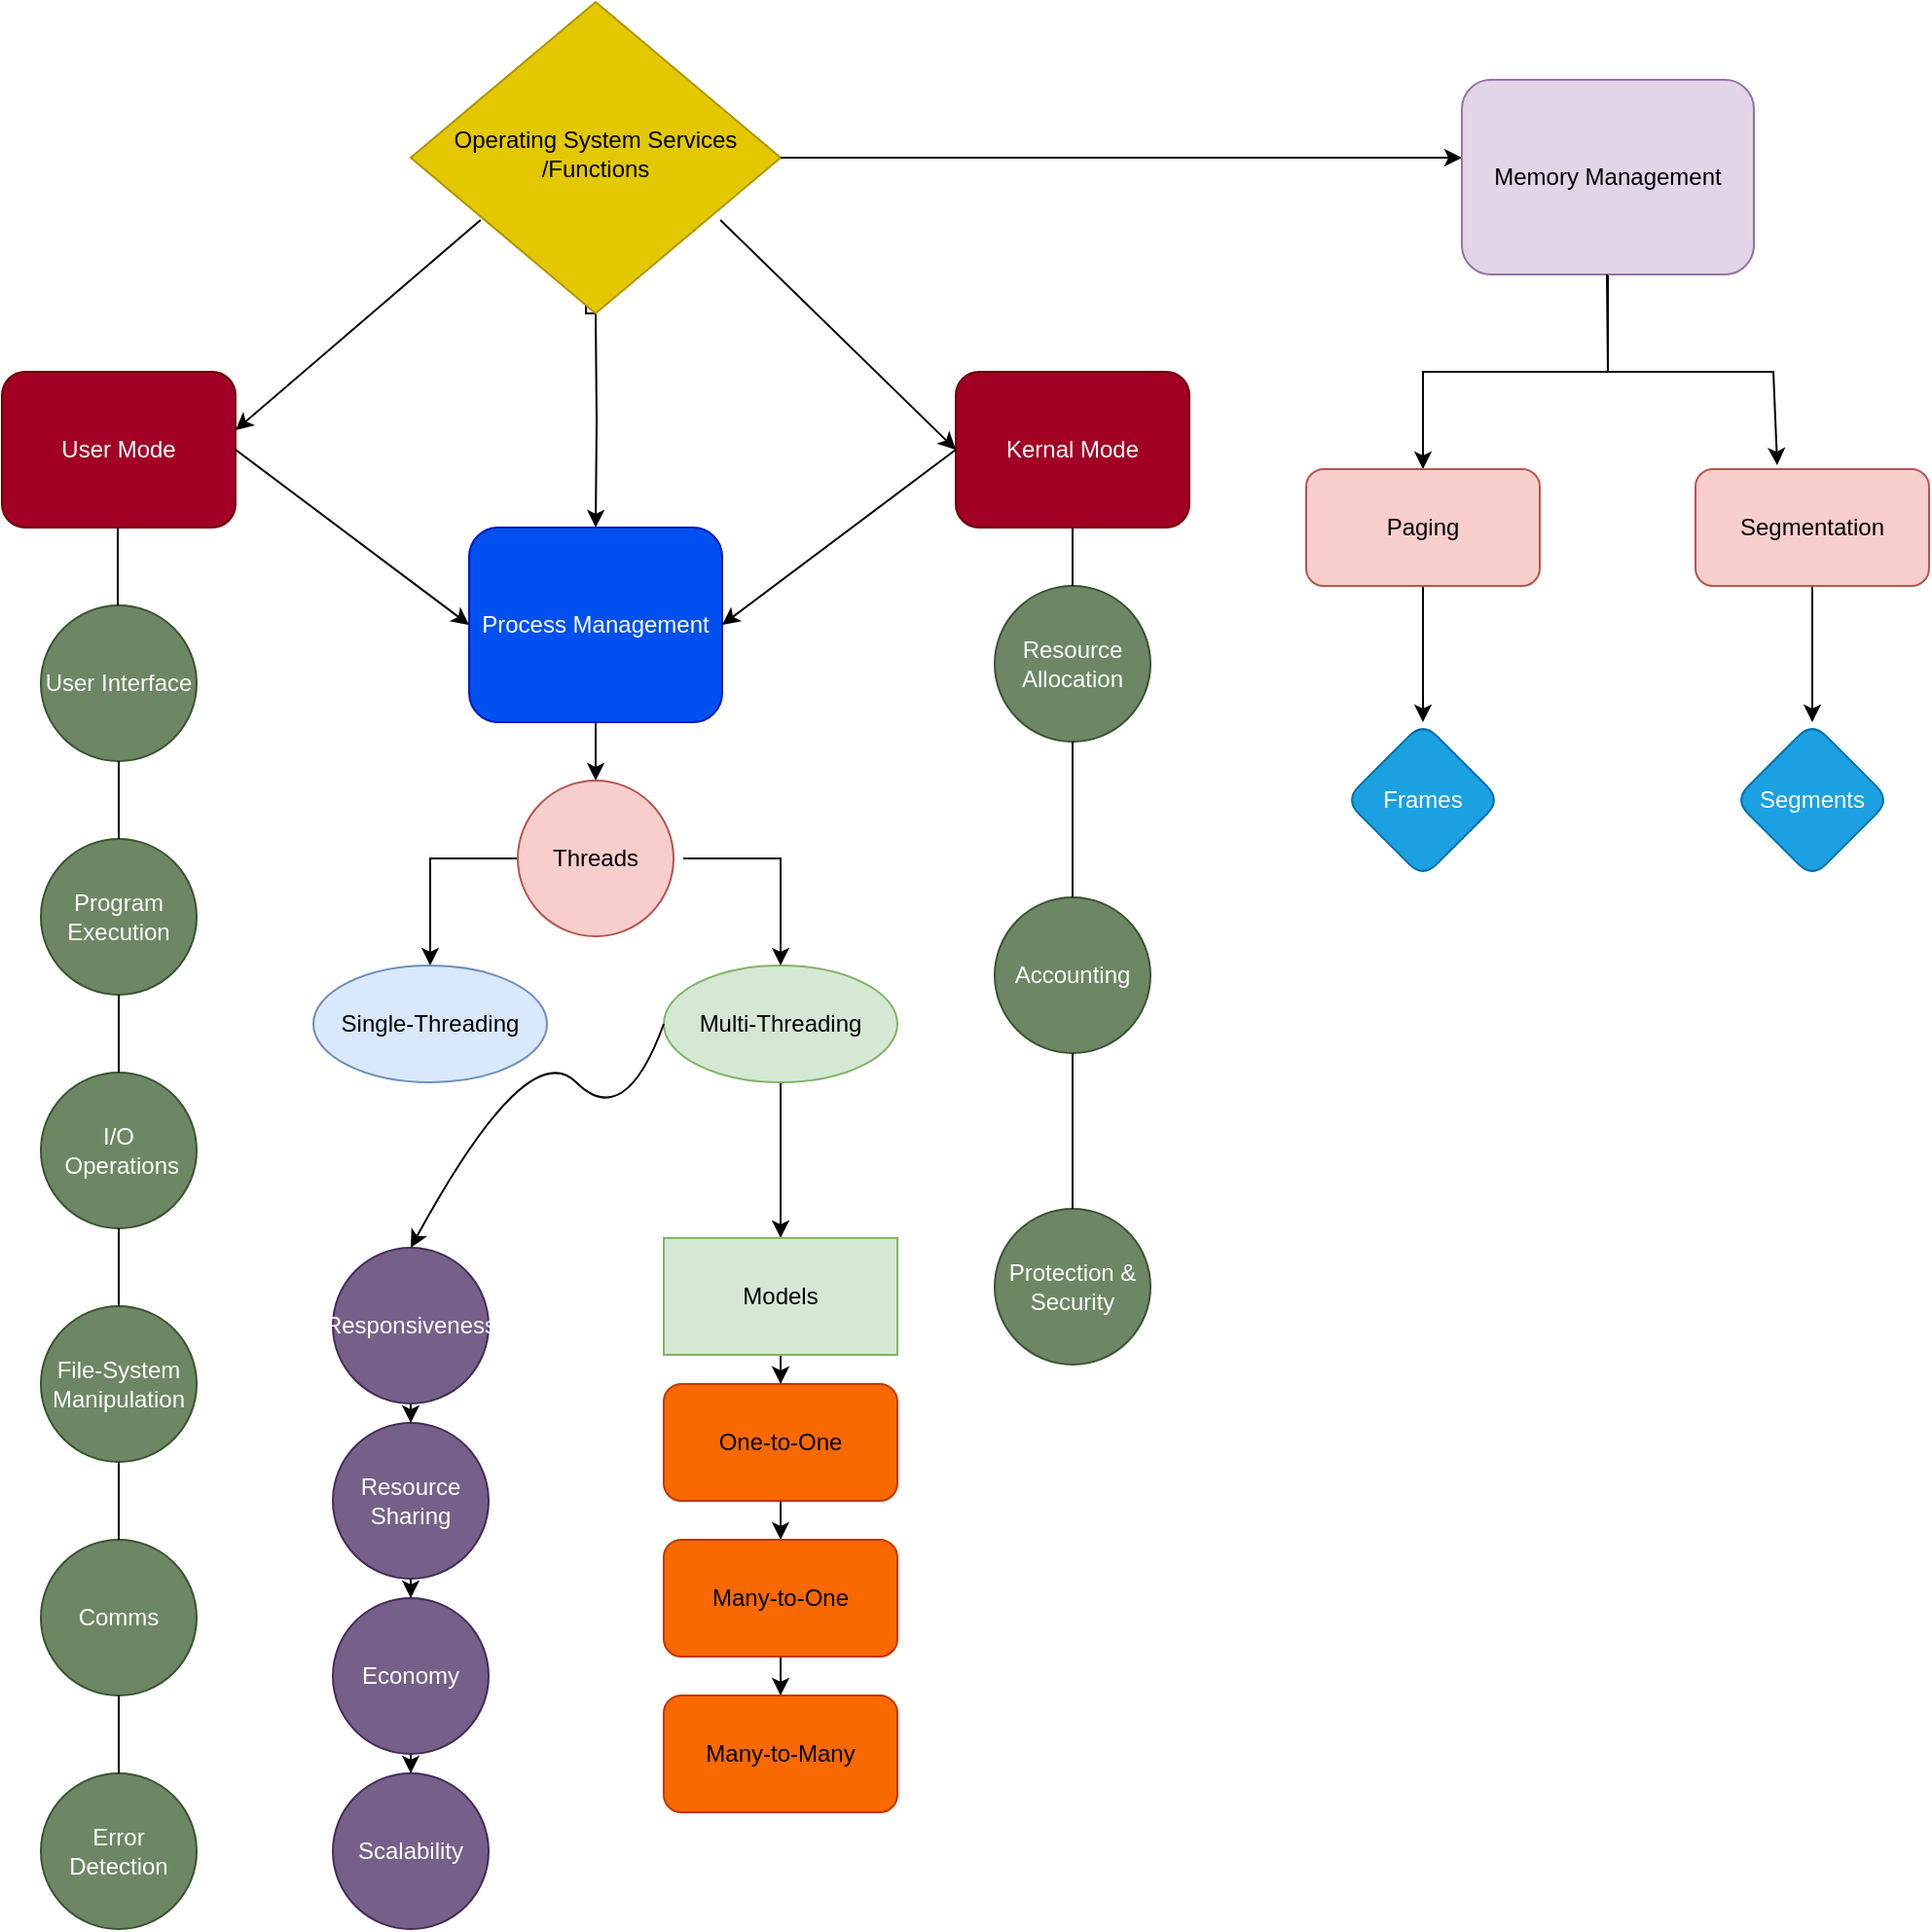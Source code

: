 <mxfile version="20.3.0" type="github">
  <diagram id="C5RBs43oDa-KdzZeNtuy" name="Page-1">
    <mxGraphModel dx="2253" dy="825" grid="1" gridSize="10" guides="1" tooltips="1" connect="1" arrows="1" fold="1" page="1" pageScale="1" pageWidth="827" pageHeight="1169" math="0" shadow="0">
      <root>
        <mxCell id="WIyWlLk6GJQsqaUBKTNV-0" />
        <mxCell id="WIyWlLk6GJQsqaUBKTNV-1" parent="WIyWlLk6GJQsqaUBKTNV-0" />
        <mxCell id="WIyWlLk6GJQsqaUBKTNV-3" value="User Mode" style="rounded=1;whiteSpace=wrap;html=1;fontSize=12;glass=0;strokeWidth=1;shadow=0;fillColor=#a20025;fontColor=#ffffff;strokeColor=#6F0000;" parent="WIyWlLk6GJQsqaUBKTNV-1" vertex="1">
          <mxGeometry x="-670" y="190" width="120" height="80" as="geometry" />
        </mxCell>
        <mxCell id="k30MbdK0GKUEoN4V7Dfp-36" style="edgeStyle=orthogonalEdgeStyle;rounded=0;orthogonalLoop=1;jettySize=auto;html=1;exitX=0.5;exitY=1;exitDx=0;exitDy=0;" parent="WIyWlLk6GJQsqaUBKTNV-1" edge="1">
          <mxGeometry relative="1" as="geometry">
            <mxPoint x="-370" y="140" as="targetPoint" />
            <mxPoint x="-365" y="160" as="sourcePoint" />
          </mxGeometry>
        </mxCell>
        <mxCell id="k30MbdK0GKUEoN4V7Dfp-39" value="" style="edgeStyle=orthogonalEdgeStyle;rounded=0;orthogonalLoop=1;jettySize=auto;html=1;" parent="WIyWlLk6GJQsqaUBKTNV-1" target="k30MbdK0GKUEoN4V7Dfp-38" edge="1">
          <mxGeometry relative="1" as="geometry">
            <mxPoint x="-365" y="160" as="sourcePoint" />
          </mxGeometry>
        </mxCell>
        <mxCell id="WIyWlLk6GJQsqaUBKTNV-10" value="Operating System Services&lt;br&gt;/Functions" style="rhombus;whiteSpace=wrap;html=1;shadow=0;fontFamily=Helvetica;fontSize=12;align=center;strokeWidth=1;spacing=6;spacingTop=-4;fillColor=#e3c800;fontColor=#000000;strokeColor=#B09500;" parent="WIyWlLk6GJQsqaUBKTNV-1" vertex="1">
          <mxGeometry x="-460" width="190" height="160" as="geometry" />
        </mxCell>
        <mxCell id="k30MbdK0GKUEoN4V7Dfp-0" value="" style="endArrow=classic;html=1;rounded=0;exitX=0.189;exitY=0.7;exitDx=0;exitDy=0;exitPerimeter=0;" parent="WIyWlLk6GJQsqaUBKTNV-1" edge="1">
          <mxGeometry width="50" height="50" relative="1" as="geometry">
            <mxPoint x="-424.09" y="112" as="sourcePoint" />
            <mxPoint x="-550" y="220" as="targetPoint" />
            <Array as="points" />
          </mxGeometry>
        </mxCell>
        <mxCell id="k30MbdK0GKUEoN4V7Dfp-1" value="Kernal Mode" style="rounded=1;whiteSpace=wrap;html=1;fillColor=#a20025;fontColor=#ffffff;strokeColor=#6F0000;" parent="WIyWlLk6GJQsqaUBKTNV-1" vertex="1">
          <mxGeometry x="-180" y="190" width="120" height="80" as="geometry" />
        </mxCell>
        <mxCell id="k30MbdK0GKUEoN4V7Dfp-2" value="" style="endArrow=classic;html=1;rounded=0;exitX=0.837;exitY=0.7;exitDx=0;exitDy=0;entryX=0;entryY=0.5;entryDx=0;entryDy=0;exitPerimeter=0;" parent="WIyWlLk6GJQsqaUBKTNV-1" target="k30MbdK0GKUEoN4V7Dfp-1" edge="1">
          <mxGeometry width="50" height="50" relative="1" as="geometry">
            <mxPoint x="-300.97" y="112" as="sourcePoint" />
            <mxPoint x="-40" y="220" as="targetPoint" />
          </mxGeometry>
        </mxCell>
        <mxCell id="k30MbdK0GKUEoN4V7Dfp-3" value="User Interface" style="ellipse;whiteSpace=wrap;html=1;aspect=fixed;fillColor=#6d8764;fontColor=#ffffff;strokeColor=#3A5431;" parent="WIyWlLk6GJQsqaUBKTNV-1" vertex="1">
          <mxGeometry x="-650" y="310" width="80" height="80" as="geometry" />
        </mxCell>
        <mxCell id="k30MbdK0GKUEoN4V7Dfp-4" value="Program Execution" style="ellipse;whiteSpace=wrap;html=1;aspect=fixed;fillColor=#6d8764;fontColor=#ffffff;strokeColor=#3A5431;" parent="WIyWlLk6GJQsqaUBKTNV-1" vertex="1">
          <mxGeometry x="-650" y="430" width="80" height="80" as="geometry" />
        </mxCell>
        <mxCell id="k30MbdK0GKUEoN4V7Dfp-5" value="I/O &amp;nbsp;Operations" style="ellipse;whiteSpace=wrap;html=1;aspect=fixed;fillColor=#6d8764;fontColor=#ffffff;strokeColor=#3A5431;" parent="WIyWlLk6GJQsqaUBKTNV-1" vertex="1">
          <mxGeometry x="-650" y="550" width="80" height="80" as="geometry" />
        </mxCell>
        <mxCell id="k30MbdK0GKUEoN4V7Dfp-6" value="File-System Manipulation" style="ellipse;whiteSpace=wrap;html=1;aspect=fixed;fillColor=#6d8764;fontColor=#ffffff;strokeColor=#3A5431;" parent="WIyWlLk6GJQsqaUBKTNV-1" vertex="1">
          <mxGeometry x="-650" y="670" width="80" height="80" as="geometry" />
        </mxCell>
        <mxCell id="k30MbdK0GKUEoN4V7Dfp-7" value="Comms" style="ellipse;whiteSpace=wrap;html=1;aspect=fixed;fillColor=#6d8764;fontColor=#ffffff;strokeColor=#3A5431;" parent="WIyWlLk6GJQsqaUBKTNV-1" vertex="1">
          <mxGeometry x="-650" y="790" width="80" height="80" as="geometry" />
        </mxCell>
        <mxCell id="k30MbdK0GKUEoN4V7Dfp-8" value="Error Detection" style="ellipse;whiteSpace=wrap;html=1;aspect=fixed;fillColor=#6d8764;fontColor=#ffffff;strokeColor=#3A5431;" parent="WIyWlLk6GJQsqaUBKTNV-1" vertex="1">
          <mxGeometry x="-650" y="910" width="80" height="80" as="geometry" />
        </mxCell>
        <mxCell id="k30MbdK0GKUEoN4V7Dfp-21" value="" style="endArrow=none;html=1;rounded=0;entryX=0.5;entryY=1;entryDx=0;entryDy=0;exitX=0.5;exitY=0;exitDx=0;exitDy=0;" parent="WIyWlLk6GJQsqaUBKTNV-1" edge="1">
          <mxGeometry width="50" height="50" relative="1" as="geometry">
            <mxPoint x="-610.5" y="310" as="sourcePoint" />
            <mxPoint x="-610.5" y="270" as="targetPoint" />
          </mxGeometry>
        </mxCell>
        <mxCell id="k30MbdK0GKUEoN4V7Dfp-23" value="" style="endArrow=none;html=1;rounded=0;entryX=0.5;entryY=1;entryDx=0;entryDy=0;exitX=0.5;exitY=0;exitDx=0;exitDy=0;" parent="WIyWlLk6GJQsqaUBKTNV-1" source="k30MbdK0GKUEoN4V7Dfp-4" target="k30MbdK0GKUEoN4V7Dfp-3" edge="1">
          <mxGeometry width="50" height="50" relative="1" as="geometry">
            <mxPoint x="-600" y="410" as="sourcePoint" />
            <mxPoint x="-600" y="370" as="targetPoint" />
          </mxGeometry>
        </mxCell>
        <mxCell id="k30MbdK0GKUEoN4V7Dfp-26" value="" style="endArrow=none;html=1;rounded=0;" parent="WIyWlLk6GJQsqaUBKTNV-1" source="k30MbdK0GKUEoN4V7Dfp-6" edge="1">
          <mxGeometry width="50" height="50" relative="1" as="geometry">
            <mxPoint x="-660" y="680" as="sourcePoint" />
            <mxPoint x="-610" y="630" as="targetPoint" />
          </mxGeometry>
        </mxCell>
        <mxCell id="k30MbdK0GKUEoN4V7Dfp-27" value="" style="endArrow=none;html=1;rounded=0;exitX=0.5;exitY=0;exitDx=0;exitDy=0;" parent="WIyWlLk6GJQsqaUBKTNV-1" source="k30MbdK0GKUEoN4V7Dfp-7" edge="1">
          <mxGeometry width="50" height="50" relative="1" as="geometry">
            <mxPoint x="-660" y="800" as="sourcePoint" />
            <mxPoint x="-610" y="750" as="targetPoint" />
          </mxGeometry>
        </mxCell>
        <mxCell id="k30MbdK0GKUEoN4V7Dfp-28" value="" style="endArrow=none;html=1;rounded=0;exitX=0.5;exitY=0;exitDx=0;exitDy=0;entryX=0.5;entryY=1;entryDx=0;entryDy=0;" parent="WIyWlLk6GJQsqaUBKTNV-1" source="k30MbdK0GKUEoN4V7Dfp-5" target="k30MbdK0GKUEoN4V7Dfp-4" edge="1">
          <mxGeometry width="50" height="50" relative="1" as="geometry">
            <mxPoint x="-750" y="630" as="sourcePoint" />
            <mxPoint x="-600" y="510" as="targetPoint" />
          </mxGeometry>
        </mxCell>
        <mxCell id="k30MbdK0GKUEoN4V7Dfp-29" value="" style="endArrow=none;html=1;rounded=0;exitX=0.5;exitY=0;exitDx=0;exitDy=0;" parent="WIyWlLk6GJQsqaUBKTNV-1" edge="1">
          <mxGeometry width="50" height="50" relative="1" as="geometry">
            <mxPoint x="-610" y="910" as="sourcePoint" />
            <mxPoint x="-610" y="870" as="targetPoint" />
          </mxGeometry>
        </mxCell>
        <mxCell id="k30MbdK0GKUEoN4V7Dfp-30" value="Resource Allocation" style="ellipse;whiteSpace=wrap;html=1;aspect=fixed;fillColor=#6d8764;fontColor=#ffffff;strokeColor=#3A5431;" parent="WIyWlLk6GJQsqaUBKTNV-1" vertex="1">
          <mxGeometry x="-160" y="300" width="80" height="80" as="geometry" />
        </mxCell>
        <mxCell id="k30MbdK0GKUEoN4V7Dfp-31" value="Accounting" style="ellipse;whiteSpace=wrap;html=1;aspect=fixed;fillColor=#6d8764;fontColor=#ffffff;strokeColor=#3A5431;" parent="WIyWlLk6GJQsqaUBKTNV-1" vertex="1">
          <mxGeometry x="-160" y="460" width="80" height="80" as="geometry" />
        </mxCell>
        <mxCell id="k30MbdK0GKUEoN4V7Dfp-32" value="Protection &amp;amp; Security" style="ellipse;whiteSpace=wrap;html=1;aspect=fixed;fillColor=#6d8764;fontColor=#ffffff;strokeColor=#3A5431;" parent="WIyWlLk6GJQsqaUBKTNV-1" vertex="1">
          <mxGeometry x="-160" y="620" width="80" height="80" as="geometry" />
        </mxCell>
        <mxCell id="k30MbdK0GKUEoN4V7Dfp-33" value="" style="endArrow=none;html=1;rounded=0;entryX=0.5;entryY=1;entryDx=0;entryDy=0;exitX=0.5;exitY=0;exitDx=0;exitDy=0;" parent="WIyWlLk6GJQsqaUBKTNV-1" source="k30MbdK0GKUEoN4V7Dfp-30" target="k30MbdK0GKUEoN4V7Dfp-1" edge="1">
          <mxGeometry width="50" height="50" relative="1" as="geometry">
            <mxPoint x="80" y="230" as="sourcePoint" />
            <mxPoint x="110" y="180" as="targetPoint" />
          </mxGeometry>
        </mxCell>
        <mxCell id="k30MbdK0GKUEoN4V7Dfp-34" value="" style="endArrow=none;html=1;rounded=0;entryX=0.5;entryY=1;entryDx=0;entryDy=0;exitX=0.5;exitY=0;exitDx=0;exitDy=0;" parent="WIyWlLk6GJQsqaUBKTNV-1" source="k30MbdK0GKUEoN4V7Dfp-31" target="k30MbdK0GKUEoN4V7Dfp-30" edge="1">
          <mxGeometry width="50" height="50" relative="1" as="geometry">
            <mxPoint x="-140" y="460" as="sourcePoint" />
            <mxPoint x="-90" y="410" as="targetPoint" />
          </mxGeometry>
        </mxCell>
        <mxCell id="k30MbdK0GKUEoN4V7Dfp-35" value="" style="endArrow=none;html=1;rounded=0;entryX=0.5;entryY=1;entryDx=0;entryDy=0;exitX=0.5;exitY=0;exitDx=0;exitDy=0;" parent="WIyWlLk6GJQsqaUBKTNV-1" target="k30MbdK0GKUEoN4V7Dfp-31" edge="1">
          <mxGeometry width="50" height="50" relative="1" as="geometry">
            <mxPoint x="-120" y="620" as="sourcePoint" />
            <mxPoint x="-90" y="570" as="targetPoint" />
          </mxGeometry>
        </mxCell>
        <mxCell id="k30MbdK0GKUEoN4V7Dfp-44" value="" style="edgeStyle=orthogonalEdgeStyle;rounded=0;orthogonalLoop=1;jettySize=auto;html=1;" parent="WIyWlLk6GJQsqaUBKTNV-1" source="k30MbdK0GKUEoN4V7Dfp-38" target="k30MbdK0GKUEoN4V7Dfp-40" edge="1">
          <mxGeometry relative="1" as="geometry" />
        </mxCell>
        <mxCell id="k30MbdK0GKUEoN4V7Dfp-38" value="Process Management" style="rounded=1;whiteSpace=wrap;html=1;fillColor=#0050ef;fontColor=#ffffff;strokeColor=#001DBC;" parent="WIyWlLk6GJQsqaUBKTNV-1" vertex="1">
          <mxGeometry x="-430" y="270" width="130" height="100" as="geometry" />
        </mxCell>
        <mxCell id="k30MbdK0GKUEoN4V7Dfp-46" value="" style="edgeStyle=orthogonalEdgeStyle;rounded=0;orthogonalLoop=1;jettySize=auto;html=1;exitX=0;exitY=0.5;exitDx=0;exitDy=0;" parent="WIyWlLk6GJQsqaUBKTNV-1" source="k30MbdK0GKUEoN4V7Dfp-40" target="k30MbdK0GKUEoN4V7Dfp-45" edge="1">
          <mxGeometry relative="1" as="geometry">
            <mxPoint x="-450" y="475" as="sourcePoint" />
          </mxGeometry>
        </mxCell>
        <mxCell id="k30MbdK0GKUEoN4V7Dfp-40" value="Threads" style="ellipse;whiteSpace=wrap;html=1;aspect=fixed;fillColor=#f8cecc;strokeColor=#b85450;" parent="WIyWlLk6GJQsqaUBKTNV-1" vertex="1">
          <mxGeometry x="-405" y="400" width="80" height="80" as="geometry" />
        </mxCell>
        <mxCell id="k30MbdK0GKUEoN4V7Dfp-45" value="Single-Threading" style="ellipse;whiteSpace=wrap;html=1;fillColor=#dae8fc;strokeColor=#6c8ebf;" parent="WIyWlLk6GJQsqaUBKTNV-1" vertex="1">
          <mxGeometry x="-510" y="495" width="120" height="60" as="geometry" />
        </mxCell>
        <mxCell id="k30MbdK0GKUEoN4V7Dfp-61" value="" style="edgeStyle=orthogonalEdgeStyle;rounded=0;orthogonalLoop=1;jettySize=auto;html=1;" parent="WIyWlLk6GJQsqaUBKTNV-1" source="k30MbdK0GKUEoN4V7Dfp-47" target="k30MbdK0GKUEoN4V7Dfp-60" edge="1">
          <mxGeometry relative="1" as="geometry" />
        </mxCell>
        <mxCell id="k30MbdK0GKUEoN4V7Dfp-47" value="Multi-Threading" style="ellipse;whiteSpace=wrap;html=1;fillColor=#d5e8d4;strokeColor=#82b366;" parent="WIyWlLk6GJQsqaUBKTNV-1" vertex="1">
          <mxGeometry x="-330" y="495" width="120" height="60" as="geometry" />
        </mxCell>
        <mxCell id="k30MbdK0GKUEoN4V7Dfp-55" value="" style="endArrow=classic;html=1;rounded=0;entryX=0;entryY=0.5;entryDx=0;entryDy=0;" parent="WIyWlLk6GJQsqaUBKTNV-1" target="k30MbdK0GKUEoN4V7Dfp-38" edge="1">
          <mxGeometry width="50" height="50" relative="1" as="geometry">
            <mxPoint x="-550" y="230" as="sourcePoint" />
            <mxPoint x="-500" y="180" as="targetPoint" />
          </mxGeometry>
        </mxCell>
        <mxCell id="k30MbdK0GKUEoN4V7Dfp-56" value="" style="endArrow=classic;html=1;rounded=0;exitX=0;exitY=0.5;exitDx=0;exitDy=0;entryX=1;entryY=0.5;entryDx=0;entryDy=0;" parent="WIyWlLk6GJQsqaUBKTNV-1" source="k30MbdK0GKUEoN4V7Dfp-1" target="k30MbdK0GKUEoN4V7Dfp-38" edge="1">
          <mxGeometry width="50" height="50" relative="1" as="geometry">
            <mxPoint x="-250" y="310" as="sourcePoint" />
            <mxPoint x="-200" y="260" as="targetPoint" />
          </mxGeometry>
        </mxCell>
        <mxCell id="k30MbdK0GKUEoN4V7Dfp-59" value="" style="edgeStyle=orthogonalEdgeStyle;rounded=0;orthogonalLoop=1;jettySize=auto;html=1;entryX=0.5;entryY=0;entryDx=0;entryDy=0;" parent="WIyWlLk6GJQsqaUBKTNV-1" target="k30MbdK0GKUEoN4V7Dfp-47" edge="1">
          <mxGeometry relative="1" as="geometry">
            <mxPoint x="-320" y="440" as="sourcePoint" />
            <mxPoint x="-355" y="495" as="targetPoint" />
            <Array as="points">
              <mxPoint x="-270" y="440" />
            </Array>
          </mxGeometry>
        </mxCell>
        <mxCell id="k30MbdK0GKUEoN4V7Dfp-73" value="" style="edgeStyle=orthogonalEdgeStyle;rounded=0;orthogonalLoop=1;jettySize=auto;html=1;" parent="WIyWlLk6GJQsqaUBKTNV-1" source="k30MbdK0GKUEoN4V7Dfp-60" target="k30MbdK0GKUEoN4V7Dfp-72" edge="1">
          <mxGeometry relative="1" as="geometry" />
        </mxCell>
        <mxCell id="k30MbdK0GKUEoN4V7Dfp-60" value="Models" style="whiteSpace=wrap;html=1;fillColor=#d5e8d4;strokeColor=#82b366;" parent="WIyWlLk6GJQsqaUBKTNV-1" vertex="1">
          <mxGeometry x="-330" y="635" width="120" height="60" as="geometry" />
        </mxCell>
        <mxCell id="k30MbdK0GKUEoN4V7Dfp-63" value="" style="curved=1;endArrow=classic;html=1;rounded=0;exitX=0;exitY=0.5;exitDx=0;exitDy=0;" parent="WIyWlLk6GJQsqaUBKTNV-1" source="k30MbdK0GKUEoN4V7Dfp-47" edge="1">
          <mxGeometry width="50" height="50" relative="1" as="geometry">
            <mxPoint x="-400" y="580" as="sourcePoint" />
            <mxPoint x="-460" y="640" as="targetPoint" />
            <Array as="points">
              <mxPoint x="-350" y="580" />
              <mxPoint x="-400" y="530" />
            </Array>
          </mxGeometry>
        </mxCell>
        <mxCell id="k30MbdK0GKUEoN4V7Dfp-67" value="" style="edgeStyle=orthogonalEdgeStyle;rounded=0;orthogonalLoop=1;jettySize=auto;html=1;" parent="WIyWlLk6GJQsqaUBKTNV-1" source="k30MbdK0GKUEoN4V7Dfp-65" target="k30MbdK0GKUEoN4V7Dfp-66" edge="1">
          <mxGeometry relative="1" as="geometry" />
        </mxCell>
        <mxCell id="k30MbdK0GKUEoN4V7Dfp-65" value="Responsiveness" style="ellipse;whiteSpace=wrap;html=1;aspect=fixed;fillColor=#76608a;fontColor=#ffffff;strokeColor=#432D57;" parent="WIyWlLk6GJQsqaUBKTNV-1" vertex="1">
          <mxGeometry x="-500" y="640" width="80" height="80" as="geometry" />
        </mxCell>
        <mxCell id="k30MbdK0GKUEoN4V7Dfp-69" value="" style="edgeStyle=orthogonalEdgeStyle;rounded=0;orthogonalLoop=1;jettySize=auto;html=1;" parent="WIyWlLk6GJQsqaUBKTNV-1" source="k30MbdK0GKUEoN4V7Dfp-66" target="k30MbdK0GKUEoN4V7Dfp-68" edge="1">
          <mxGeometry relative="1" as="geometry" />
        </mxCell>
        <mxCell id="k30MbdK0GKUEoN4V7Dfp-66" value="Resource Sharing" style="ellipse;whiteSpace=wrap;html=1;aspect=fixed;fillColor=#76608a;fontColor=#ffffff;strokeColor=#432D57;" parent="WIyWlLk6GJQsqaUBKTNV-1" vertex="1">
          <mxGeometry x="-500" y="730" width="80" height="80" as="geometry" />
        </mxCell>
        <mxCell id="k30MbdK0GKUEoN4V7Dfp-71" value="" style="edgeStyle=orthogonalEdgeStyle;rounded=0;orthogonalLoop=1;jettySize=auto;html=1;" parent="WIyWlLk6GJQsqaUBKTNV-1" source="k30MbdK0GKUEoN4V7Dfp-68" target="k30MbdK0GKUEoN4V7Dfp-70" edge="1">
          <mxGeometry relative="1" as="geometry" />
        </mxCell>
        <mxCell id="k30MbdK0GKUEoN4V7Dfp-68" value="Economy" style="ellipse;whiteSpace=wrap;html=1;aspect=fixed;fillColor=#76608a;fontColor=#ffffff;strokeColor=#432D57;" parent="WIyWlLk6GJQsqaUBKTNV-1" vertex="1">
          <mxGeometry x="-500" y="820" width="80" height="80" as="geometry" />
        </mxCell>
        <mxCell id="k30MbdK0GKUEoN4V7Dfp-70" value="Scalability" style="ellipse;whiteSpace=wrap;html=1;aspect=fixed;fillColor=#76608a;fontColor=#ffffff;strokeColor=#432D57;" parent="WIyWlLk6GJQsqaUBKTNV-1" vertex="1">
          <mxGeometry x="-500" y="910" width="80" height="80" as="geometry" />
        </mxCell>
        <mxCell id="k30MbdK0GKUEoN4V7Dfp-75" value="" style="edgeStyle=orthogonalEdgeStyle;rounded=0;orthogonalLoop=1;jettySize=auto;html=1;" parent="WIyWlLk6GJQsqaUBKTNV-1" source="k30MbdK0GKUEoN4V7Dfp-72" target="k30MbdK0GKUEoN4V7Dfp-74" edge="1">
          <mxGeometry relative="1" as="geometry" />
        </mxCell>
        <mxCell id="k30MbdK0GKUEoN4V7Dfp-72" value="One-to-One" style="rounded=1;whiteSpace=wrap;html=1;fillColor=#fa6800;strokeColor=#C73500;fontColor=#000000;" parent="WIyWlLk6GJQsqaUBKTNV-1" vertex="1">
          <mxGeometry x="-330" y="710" width="120" height="60" as="geometry" />
        </mxCell>
        <mxCell id="k30MbdK0GKUEoN4V7Dfp-77" value="" style="edgeStyle=orthogonalEdgeStyle;rounded=0;orthogonalLoop=1;jettySize=auto;html=1;" parent="WIyWlLk6GJQsqaUBKTNV-1" source="k30MbdK0GKUEoN4V7Dfp-74" target="k30MbdK0GKUEoN4V7Dfp-76" edge="1">
          <mxGeometry relative="1" as="geometry" />
        </mxCell>
        <mxCell id="k30MbdK0GKUEoN4V7Dfp-74" value="Many-to-One" style="rounded=1;whiteSpace=wrap;html=1;fillColor=#fa6800;strokeColor=#C73500;fontColor=#000000;" parent="WIyWlLk6GJQsqaUBKTNV-1" vertex="1">
          <mxGeometry x="-330" y="790" width="120" height="60" as="geometry" />
        </mxCell>
        <mxCell id="k30MbdK0GKUEoN4V7Dfp-76" value="Many-to-Many" style="rounded=1;whiteSpace=wrap;html=1;fillColor=#fa6800;strokeColor=#C73500;fontColor=#000000;" parent="WIyWlLk6GJQsqaUBKTNV-1" vertex="1">
          <mxGeometry x="-330" y="870" width="120" height="60" as="geometry" />
        </mxCell>
        <mxCell id="d_QGDKnlbCq9xq2XErnj-0" value="" style="endArrow=classic;html=1;rounded=0;exitX=1;exitY=0.5;exitDx=0;exitDy=0;" edge="1" parent="WIyWlLk6GJQsqaUBKTNV-1" source="WIyWlLk6GJQsqaUBKTNV-10">
          <mxGeometry width="50" height="50" relative="1" as="geometry">
            <mxPoint x="-290" y="110" as="sourcePoint" />
            <mxPoint x="80" y="80" as="targetPoint" />
          </mxGeometry>
        </mxCell>
        <mxCell id="d_QGDKnlbCq9xq2XErnj-3" value="" style="edgeStyle=orthogonalEdgeStyle;rounded=0;orthogonalLoop=1;jettySize=auto;html=1;" edge="1" parent="WIyWlLk6GJQsqaUBKTNV-1" source="d_QGDKnlbCq9xq2XErnj-1" target="d_QGDKnlbCq9xq2XErnj-2">
          <mxGeometry relative="1" as="geometry" />
        </mxCell>
        <mxCell id="d_QGDKnlbCq9xq2XErnj-1" value="Memory Management" style="rounded=1;whiteSpace=wrap;html=1;fillColor=#e1d5e7;strokeColor=#9673a6;" vertex="1" parent="WIyWlLk6GJQsqaUBKTNV-1">
          <mxGeometry x="80" y="40" width="150" height="100" as="geometry" />
        </mxCell>
        <mxCell id="d_QGDKnlbCq9xq2XErnj-10" value="" style="edgeStyle=orthogonalEdgeStyle;rounded=0;orthogonalLoop=1;jettySize=auto;html=1;" edge="1" parent="WIyWlLk6GJQsqaUBKTNV-1" source="d_QGDKnlbCq9xq2XErnj-2" target="d_QGDKnlbCq9xq2XErnj-9">
          <mxGeometry relative="1" as="geometry" />
        </mxCell>
        <mxCell id="d_QGDKnlbCq9xq2XErnj-2" value="Paging" style="whiteSpace=wrap;html=1;rounded=1;fillColor=#f8cecc;strokeColor=#b85450;" vertex="1" parent="WIyWlLk6GJQsqaUBKTNV-1">
          <mxGeometry y="240" width="120" height="60" as="geometry" />
        </mxCell>
        <mxCell id="d_QGDKnlbCq9xq2XErnj-12" value="" style="edgeStyle=orthogonalEdgeStyle;rounded=0;orthogonalLoop=1;jettySize=auto;html=1;" edge="1" parent="WIyWlLk6GJQsqaUBKTNV-1" source="d_QGDKnlbCq9xq2XErnj-7" target="d_QGDKnlbCq9xq2XErnj-11">
          <mxGeometry relative="1" as="geometry" />
        </mxCell>
        <mxCell id="d_QGDKnlbCq9xq2XErnj-7" value="Segmentation" style="rounded=1;whiteSpace=wrap;html=1;fillColor=#f8cecc;strokeColor=#b85450;" vertex="1" parent="WIyWlLk6GJQsqaUBKTNV-1">
          <mxGeometry x="200" y="240" width="120" height="60" as="geometry" />
        </mxCell>
        <mxCell id="d_QGDKnlbCq9xq2XErnj-8" value="" style="endArrow=classic;html=1;rounded=0;entryX=0.35;entryY=-0.033;entryDx=0;entryDy=0;entryPerimeter=0;" edge="1" parent="WIyWlLk6GJQsqaUBKTNV-1" target="d_QGDKnlbCq9xq2XErnj-7">
          <mxGeometry width="50" height="50" relative="1" as="geometry">
            <mxPoint x="154.5" y="140" as="sourcePoint" />
            <mxPoint x="330" y="190" as="targetPoint" />
            <Array as="points">
              <mxPoint x="155" y="190" />
              <mxPoint x="240" y="190" />
            </Array>
          </mxGeometry>
        </mxCell>
        <mxCell id="d_QGDKnlbCq9xq2XErnj-9" value="Frames" style="rhombus;whiteSpace=wrap;html=1;fillColor=#1ba1e2;strokeColor=#006EAF;rounded=1;fontColor=#ffffff;" vertex="1" parent="WIyWlLk6GJQsqaUBKTNV-1">
          <mxGeometry x="20" y="370" width="80" height="80" as="geometry" />
        </mxCell>
        <mxCell id="d_QGDKnlbCq9xq2XErnj-11" value="Segments" style="rhombus;whiteSpace=wrap;html=1;fillColor=#1ba1e2;strokeColor=#006EAF;rounded=1;fontColor=#ffffff;" vertex="1" parent="WIyWlLk6GJQsqaUBKTNV-1">
          <mxGeometry x="220" y="370" width="80" height="80" as="geometry" />
        </mxCell>
      </root>
    </mxGraphModel>
  </diagram>
</mxfile>
